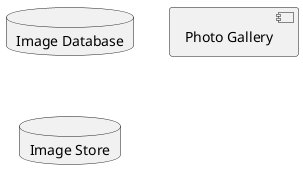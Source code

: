 @startuml

database "Image Database" as db

component "Photo Gallery" as gallery
database "Image Store" as store


@enduml